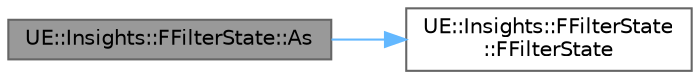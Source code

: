 digraph "UE::Insights::FFilterState::As"
{
 // INTERACTIVE_SVG=YES
 // LATEX_PDF_SIZE
  bgcolor="transparent";
  edge [fontname=Helvetica,fontsize=10,labelfontname=Helvetica,labelfontsize=10];
  node [fontname=Helvetica,fontsize=10,shape=box,height=0.2,width=0.4];
  rankdir="LR";
  Node1 [id="Node000001",label="UE::Insights::FFilterState::As",height=0.2,width=0.4,color="gray40", fillcolor="grey60", style="filled", fontcolor="black",tooltip=" "];
  Node1 -> Node2 [id="edge1_Node000001_Node000002",color="steelblue1",style="solid",tooltip=" "];
  Node2 [id="Node000002",label="UE::Insights::FFilterState\l::FFilterState",height=0.2,width=0.4,color="grey40", fillcolor="white", style="filled",URL="$de/db2/classUE_1_1Insights_1_1FFilterState.html#a04723433050875002f0840a9caed369c",tooltip=" "];
}
